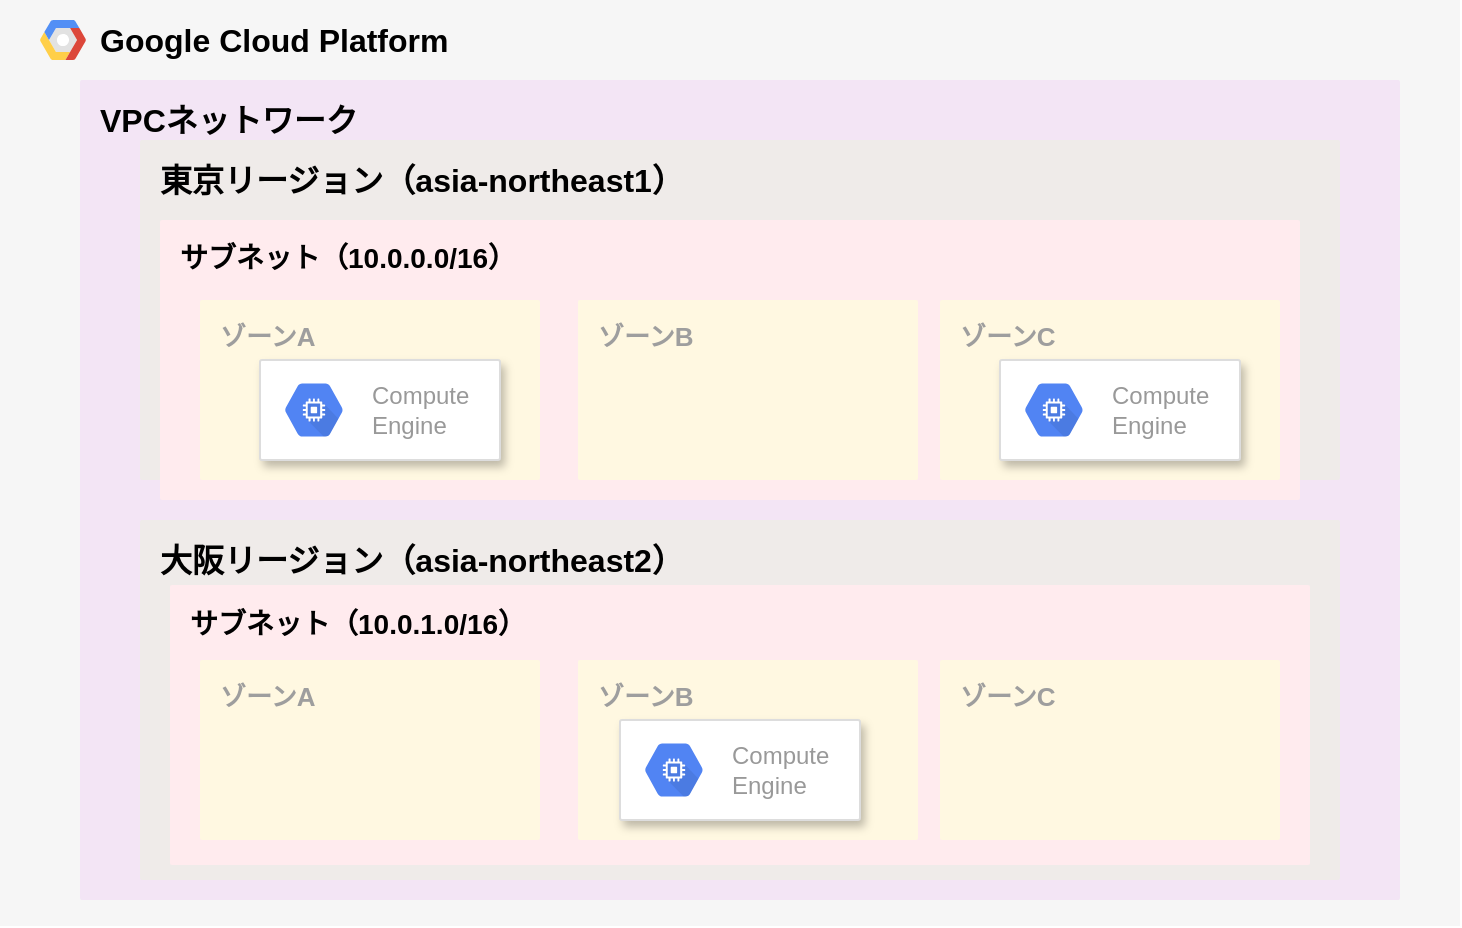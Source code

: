 <mxfile version="13.9.7" type="github">
  <diagram id="JNGcEIklXR8s9Dj_yUVM" name="Page-1">
    <mxGraphModel dx="1038" dy="491" grid="1" gridSize="10" guides="1" tooltips="1" connect="1" arrows="1" fold="1" page="1" pageScale="1" pageWidth="827" pageHeight="1169" math="0" shadow="0">
      <root>
        <mxCell id="0" />
        <mxCell id="1" parent="0" />
        <mxCell id="oGWfLY0r5SzkrBTuCXAx-25" value="" style="group" vertex="1" connectable="0" parent="1">
          <mxGeometry x="40" y="37" width="730" height="463" as="geometry" />
        </mxCell>
        <mxCell id="OqPXs8j2Y_6s00KUcTEm-1" value="&lt;span style=&quot;font-size: 16px;&quot;&gt;Google &lt;/span&gt;Cloud Platform" style="fillColor=#F6F6F6;strokeColor=none;shadow=0;gradientColor=none;fontSize=16;align=left;spacing=10;9E9E9E;verticalAlign=top;spacingTop=-4;fontStyle=1;spacingLeft=40;html=1;container=0;" parent="oGWfLY0r5SzkrBTuCXAx-25" vertex="1">
          <mxGeometry width="730" height="463" as="geometry" />
        </mxCell>
        <mxCell id="oGWfLY0r5SzkrBTuCXAx-16" value="" style="strokeColor=#dddddd;shadow=1;strokeWidth=1;rounded=1;absoluteArcSize=1;arcSize=2;fontSize=14;fontColor=#000000;" vertex="1" parent="oGWfLY0r5SzkrBTuCXAx-25">
          <mxGeometry x="130" y="183" width="120" height="50" as="geometry" />
        </mxCell>
        <mxCell id="oGWfLY0r5SzkrBTuCXAx-17" value="Compute&#xa;Engine" style="dashed=0;connectable=0;html=1;fillColor=#5184F3;strokeColor=none;shape=mxgraph.gcp2.hexIcon;prIcon=compute_engine;part=1;labelPosition=right;verticalLabelPosition=middle;align=left;verticalAlign=middle;spacingLeft=5;fontColor=#999999;fontSize=12;" vertex="1" parent="oGWfLY0r5SzkrBTuCXAx-16">
          <mxGeometry y="0.5" width="44" height="39" relative="1" as="geometry">
            <mxPoint x="5" y="-19.5" as="offset" />
          </mxGeometry>
        </mxCell>
        <mxCell id="OqPXs8j2Y_6s00KUcTEm-2" value="" style="shape=mxgraph.gcp2.google_cloud_platform;fillColor=#F6F6F6;strokeColor=none;shadow=0;gradientColor=none;" parent="oGWfLY0r5SzkrBTuCXAx-25" vertex="1">
          <mxGeometry x="20" y="10" width="23" height="20" as="geometry">
            <mxPoint x="20" y="10" as="offset" />
          </mxGeometry>
        </mxCell>
        <mxCell id="oGWfLY0r5SzkrBTuCXAx-1" value="VPCネットワーク" style="points=[[0,0,0],[0.25,0,0],[0.5,0,0],[0.75,0,0],[1,0,0],[1,0.25,0],[1,0.5,0],[1,0.75,0],[1,1,0],[0.75,1,0],[0.5,1,0],[0.25,1,0],[0,1,0],[0,0.75,0],[0,0.5,0],[0,0.25,0]];rounded=1;absoluteArcSize=1;arcSize=2;html=1;strokeColor=none;gradientColor=none;shadow=0;dashed=0;fontSize=16;align=left;verticalAlign=top;spacing=10;spacingTop=-4;fillColor=#F3E5F5;fontStyle=1" vertex="1" parent="oGWfLY0r5SzkrBTuCXAx-25">
          <mxGeometry x="40" y="40" width="660" height="410" as="geometry" />
        </mxCell>
        <mxCell id="oGWfLY0r5SzkrBTuCXAx-3" value="東京リージョン（asia-northeast1）" style="points=[[0,0,0],[0.25,0,0],[0.5,0,0],[0.75,0,0],[1,0,0],[1,0.25,0],[1,0.5,0],[1,0.75,0],[1,1,0],[0.75,1,0],[0.5,1,0],[0.25,1,0],[0,1,0],[0,0.75,0],[0,0.5,0],[0,0.25,0]];rounded=1;absoluteArcSize=1;arcSize=2;html=1;strokeColor=none;gradientColor=none;shadow=0;dashed=0;fontSize=16;align=left;verticalAlign=top;spacing=10;spacingTop=-4;fillColor=#EFEBE9;fontStyle=1" vertex="1" parent="oGWfLY0r5SzkrBTuCXAx-25">
          <mxGeometry x="70" y="70" width="600" height="170" as="geometry" />
        </mxCell>
        <mxCell id="oGWfLY0r5SzkrBTuCXAx-8" value="大阪リージョン（asia-northeast2）" style="points=[[0,0,0],[0.25,0,0],[0.5,0,0],[0.75,0,0],[1,0,0],[1,0.25,0],[1,0.5,0],[1,0.75,0],[1,1,0],[0.75,1,0],[0.5,1,0],[0.25,1,0],[0,1,0],[0,0.75,0],[0,0.5,0],[0,0.25,0]];rounded=1;absoluteArcSize=1;arcSize=2;html=1;strokeColor=none;gradientColor=none;shadow=0;dashed=0;fontSize=16;align=left;verticalAlign=top;spacing=10;spacingTop=-4;fillColor=#EFEBE9;fontStyle=1" vertex="1" parent="oGWfLY0r5SzkrBTuCXAx-25">
          <mxGeometry x="70" y="260" width="600" height="180" as="geometry" />
        </mxCell>
        <mxCell id="oGWfLY0r5SzkrBTuCXAx-15" value="サブネット（10.0.0.0/16）" style="points=[[0,0,0],[0.25,0,0],[0.5,0,0],[0.75,0,0],[1,0,0],[1,0.25,0],[1,0.5,0],[1,0.75,0],[1,1,0],[0.75,1,0],[0.5,1,0],[0.25,1,0],[0,1,0],[0,0.75,0],[0,0.5,0],[0,0.25,0]];rounded=1;absoluteArcSize=1;arcSize=2;html=1;strokeColor=none;gradientColor=none;shadow=0;dashed=0;fontSize=14;align=left;verticalAlign=top;spacing=10;spacingTop=-4;fillColor=#FFEBEE;fontStyle=1" vertex="1" parent="oGWfLY0r5SzkrBTuCXAx-25">
          <mxGeometry x="80" y="110" width="570" height="140" as="geometry" />
        </mxCell>
        <mxCell id="oGWfLY0r5SzkrBTuCXAx-9" value="ゾーンA" style="points=[[0,0,0],[0.25,0,0],[0.5,0,0],[0.75,0,0],[1,0,0],[1,0.25,0],[1,0.5,0],[1,0.75,0],[1,1,0],[0.75,1,0],[0.5,1,0],[0.25,1,0],[0,1,0],[0,0.75,0],[0,0.5,0],[0,0.25,0]];rounded=1;absoluteArcSize=1;arcSize=2;html=1;strokeColor=none;gradientColor=none;shadow=0;dashed=0;fontSize=13;fontColor=#9E9E9E;align=left;verticalAlign=top;spacing=10;spacingTop=-4;fillColor=#FFF8E1;fontStyle=1" vertex="1" parent="oGWfLY0r5SzkrBTuCXAx-25">
          <mxGeometry x="100" y="150" width="170" height="90" as="geometry" />
        </mxCell>
        <mxCell id="oGWfLY0r5SzkrBTuCXAx-10" value="ゾーンB" style="points=[[0,0,0],[0.25,0,0],[0.5,0,0],[0.75,0,0],[1,0,0],[1,0.25,0],[1,0.5,0],[1,0.75,0],[1,1,0],[0.75,1,0],[0.5,1,0],[0.25,1,0],[0,1,0],[0,0.75,0],[0,0.5,0],[0,0.25,0]];rounded=1;absoluteArcSize=1;arcSize=2;html=1;strokeColor=none;gradientColor=none;shadow=0;dashed=0;fontSize=13;fontColor=#9E9E9E;align=left;verticalAlign=top;spacing=10;spacingTop=-4;fillColor=#FFF8E1;fontStyle=1" vertex="1" parent="oGWfLY0r5SzkrBTuCXAx-25">
          <mxGeometry x="289" y="150" width="170" height="90" as="geometry" />
        </mxCell>
        <mxCell id="oGWfLY0r5SzkrBTuCXAx-11" value="ゾーンC" style="points=[[0,0,0],[0.25,0,0],[0.5,0,0],[0.75,0,0],[1,0,0],[1,0.25,0],[1,0.5,0],[1,0.75,0],[1,1,0],[0.75,1,0],[0.5,1,0],[0.25,1,0],[0,1,0],[0,0.75,0],[0,0.5,0],[0,0.25,0]];rounded=1;absoluteArcSize=1;arcSize=2;html=1;strokeColor=none;gradientColor=none;shadow=0;dashed=0;fontSize=13;fontColor=#9E9E9E;align=left;verticalAlign=top;spacing=10;spacingTop=-4;fillColor=#FFF8E1;fontStyle=1" vertex="1" parent="oGWfLY0r5SzkrBTuCXAx-25">
          <mxGeometry x="470" y="150" width="170" height="90" as="geometry" />
        </mxCell>
        <mxCell id="oGWfLY0r5SzkrBTuCXAx-18" value="" style="strokeColor=#dddddd;shadow=1;strokeWidth=1;rounded=1;absoluteArcSize=1;arcSize=2;fontSize=14;fontColor=#000000;" vertex="1" parent="oGWfLY0r5SzkrBTuCXAx-25">
          <mxGeometry x="500" y="180" width="120" height="50" as="geometry" />
        </mxCell>
        <mxCell id="oGWfLY0r5SzkrBTuCXAx-19" value="Compute&#xa;Engine" style="dashed=0;connectable=0;html=1;fillColor=#5184F3;strokeColor=none;shape=mxgraph.gcp2.hexIcon;prIcon=compute_engine;part=1;labelPosition=right;verticalLabelPosition=middle;align=left;verticalAlign=middle;spacingLeft=5;fontColor=#999999;fontSize=12;" vertex="1" parent="oGWfLY0r5SzkrBTuCXAx-18">
          <mxGeometry y="0.5" width="44" height="39" relative="1" as="geometry">
            <mxPoint x="5" y="-19.5" as="offset" />
          </mxGeometry>
        </mxCell>
        <mxCell id="oGWfLY0r5SzkrBTuCXAx-22" value="サブネット（10.0.1.0/16）" style="points=[[0,0,0],[0.25,0,0],[0.5,0,0],[0.75,0,0],[1,0,0],[1,0.25,0],[1,0.5,0],[1,0.75,0],[1,1,0],[0.75,1,0],[0.5,1,0],[0.25,1,0],[0,1,0],[0,0.75,0],[0,0.5,0],[0,0.25,0]];rounded=1;absoluteArcSize=1;arcSize=2;html=1;strokeColor=none;gradientColor=none;shadow=0;dashed=0;fontSize=14;align=left;verticalAlign=top;spacing=10;spacingTop=-4;fillColor=#FFEBEE;fontStyle=1" vertex="1" parent="oGWfLY0r5SzkrBTuCXAx-25">
          <mxGeometry x="85" y="292.5" width="570" height="140" as="geometry" />
        </mxCell>
        <mxCell id="oGWfLY0r5SzkrBTuCXAx-12" value="ゾーンA" style="points=[[0,0,0],[0.25,0,0],[0.5,0,0],[0.75,0,0],[1,0,0],[1,0.25,0],[1,0.5,0],[1,0.75,0],[1,1,0],[0.75,1,0],[0.5,1,0],[0.25,1,0],[0,1,0],[0,0.75,0],[0,0.5,0],[0,0.25,0]];rounded=1;absoluteArcSize=1;arcSize=2;html=1;strokeColor=none;gradientColor=none;shadow=0;dashed=0;fontSize=13;fontColor=#9E9E9E;align=left;verticalAlign=top;spacing=10;spacingTop=-4;fillColor=#FFF8E1;fontStyle=1" vertex="1" parent="oGWfLY0r5SzkrBTuCXAx-25">
          <mxGeometry x="100" y="330" width="170" height="90" as="geometry" />
        </mxCell>
        <mxCell id="oGWfLY0r5SzkrBTuCXAx-13" value="ゾーンB" style="points=[[0,0,0],[0.25,0,0],[0.5,0,0],[0.75,0,0],[1,0,0],[1,0.25,0],[1,0.5,0],[1,0.75,0],[1,1,0],[0.75,1,0],[0.5,1,0],[0.25,1,0],[0,1,0],[0,0.75,0],[0,0.5,0],[0,0.25,0]];rounded=1;absoluteArcSize=1;arcSize=2;html=1;strokeColor=none;gradientColor=none;shadow=0;dashed=0;fontSize=13;fontColor=#9E9E9E;align=left;verticalAlign=top;spacing=10;spacingTop=-4;fillColor=#FFF8E1;fontStyle=1" vertex="1" parent="oGWfLY0r5SzkrBTuCXAx-25">
          <mxGeometry x="289" y="330" width="170" height="90" as="geometry" />
        </mxCell>
        <mxCell id="oGWfLY0r5SzkrBTuCXAx-14" value="ゾーンC" style="points=[[0,0,0],[0.25,0,0],[0.5,0,0],[0.75,0,0],[1,0,0],[1,0.25,0],[1,0.5,0],[1,0.75,0],[1,1,0],[0.75,1,0],[0.5,1,0],[0.25,1,0],[0,1,0],[0,0.75,0],[0,0.5,0],[0,0.25,0]];rounded=1;absoluteArcSize=1;arcSize=2;html=1;strokeColor=none;gradientColor=none;shadow=0;dashed=0;fontSize=13;fontColor=#9E9E9E;align=left;verticalAlign=top;spacing=10;spacingTop=-4;fillColor=#FFF8E1;fontStyle=1" vertex="1" parent="oGWfLY0r5SzkrBTuCXAx-25">
          <mxGeometry x="470" y="330" width="170" height="90" as="geometry" />
        </mxCell>
        <mxCell id="oGWfLY0r5SzkrBTuCXAx-20" value="" style="strokeColor=#dddddd;shadow=1;strokeWidth=1;rounded=1;absoluteArcSize=1;arcSize=2;fontSize=14;fontColor=#000000;" vertex="1" parent="oGWfLY0r5SzkrBTuCXAx-25">
          <mxGeometry x="310" y="360" width="120" height="50" as="geometry" />
        </mxCell>
        <mxCell id="oGWfLY0r5SzkrBTuCXAx-21" value="Compute&#xa;Engine" style="dashed=0;connectable=0;html=1;fillColor=#5184F3;strokeColor=none;shape=mxgraph.gcp2.hexIcon;prIcon=compute_engine;part=1;labelPosition=right;verticalLabelPosition=middle;align=left;verticalAlign=middle;spacingLeft=5;fontColor=#999999;fontSize=12;" vertex="1" parent="oGWfLY0r5SzkrBTuCXAx-20">
          <mxGeometry y="0.5" width="44" height="39" relative="1" as="geometry">
            <mxPoint x="5" y="-19.5" as="offset" />
          </mxGeometry>
        </mxCell>
        <mxCell id="oGWfLY0r5SzkrBTuCXAx-23" value="" style="strokeColor=#dddddd;shadow=1;strokeWidth=1;rounded=1;absoluteArcSize=1;arcSize=2;fontSize=14;fontColor=#000000;" vertex="1" parent="oGWfLY0r5SzkrBTuCXAx-25">
          <mxGeometry x="130" y="180" width="120" height="50" as="geometry" />
        </mxCell>
        <mxCell id="oGWfLY0r5SzkrBTuCXAx-24" value="Compute&#xa;Engine" style="dashed=0;connectable=0;html=1;fillColor=#5184F3;strokeColor=none;shape=mxgraph.gcp2.hexIcon;prIcon=compute_engine;part=1;labelPosition=right;verticalLabelPosition=middle;align=left;verticalAlign=middle;spacingLeft=5;fontColor=#999999;fontSize=12;" vertex="1" parent="oGWfLY0r5SzkrBTuCXAx-23">
          <mxGeometry y="0.5" width="44" height="39" relative="1" as="geometry">
            <mxPoint x="5" y="-19.5" as="offset" />
          </mxGeometry>
        </mxCell>
      </root>
    </mxGraphModel>
  </diagram>
</mxfile>

